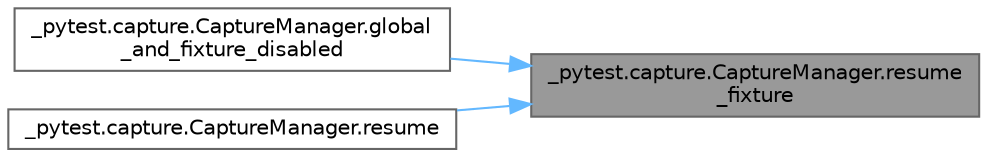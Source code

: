 digraph "_pytest.capture.CaptureManager.resume_fixture"
{
 // LATEX_PDF_SIZE
  bgcolor="transparent";
  edge [fontname=Helvetica,fontsize=10,labelfontname=Helvetica,labelfontsize=10];
  node [fontname=Helvetica,fontsize=10,shape=box,height=0.2,width=0.4];
  rankdir="RL";
  Node1 [id="Node000001",label="_pytest.capture.CaptureManager.resume\l_fixture",height=0.2,width=0.4,color="gray40", fillcolor="grey60", style="filled", fontcolor="black",tooltip=" "];
  Node1 -> Node2 [id="edge1_Node000001_Node000002",dir="back",color="steelblue1",style="solid",tooltip=" "];
  Node2 [id="Node000002",label="_pytest.capture.CaptureManager.global\l_and_fixture_disabled",height=0.2,width=0.4,color="grey40", fillcolor="white", style="filled",URL="$class__pytest_1_1capture_1_1_capture_manager.html#aa880c0b3c38daa1b06a59820b4c8b8bc",tooltip=" "];
  Node1 -> Node3 [id="edge2_Node000001_Node000003",dir="back",color="steelblue1",style="solid",tooltip=" "];
  Node3 [id="Node000003",label="_pytest.capture.CaptureManager.resume",height=0.2,width=0.4,color="grey40", fillcolor="white", style="filled",URL="$class__pytest_1_1capture_1_1_capture_manager.html#a92e80ec167daef2c5cd5975ab1e205f7",tooltip=" "];
}
